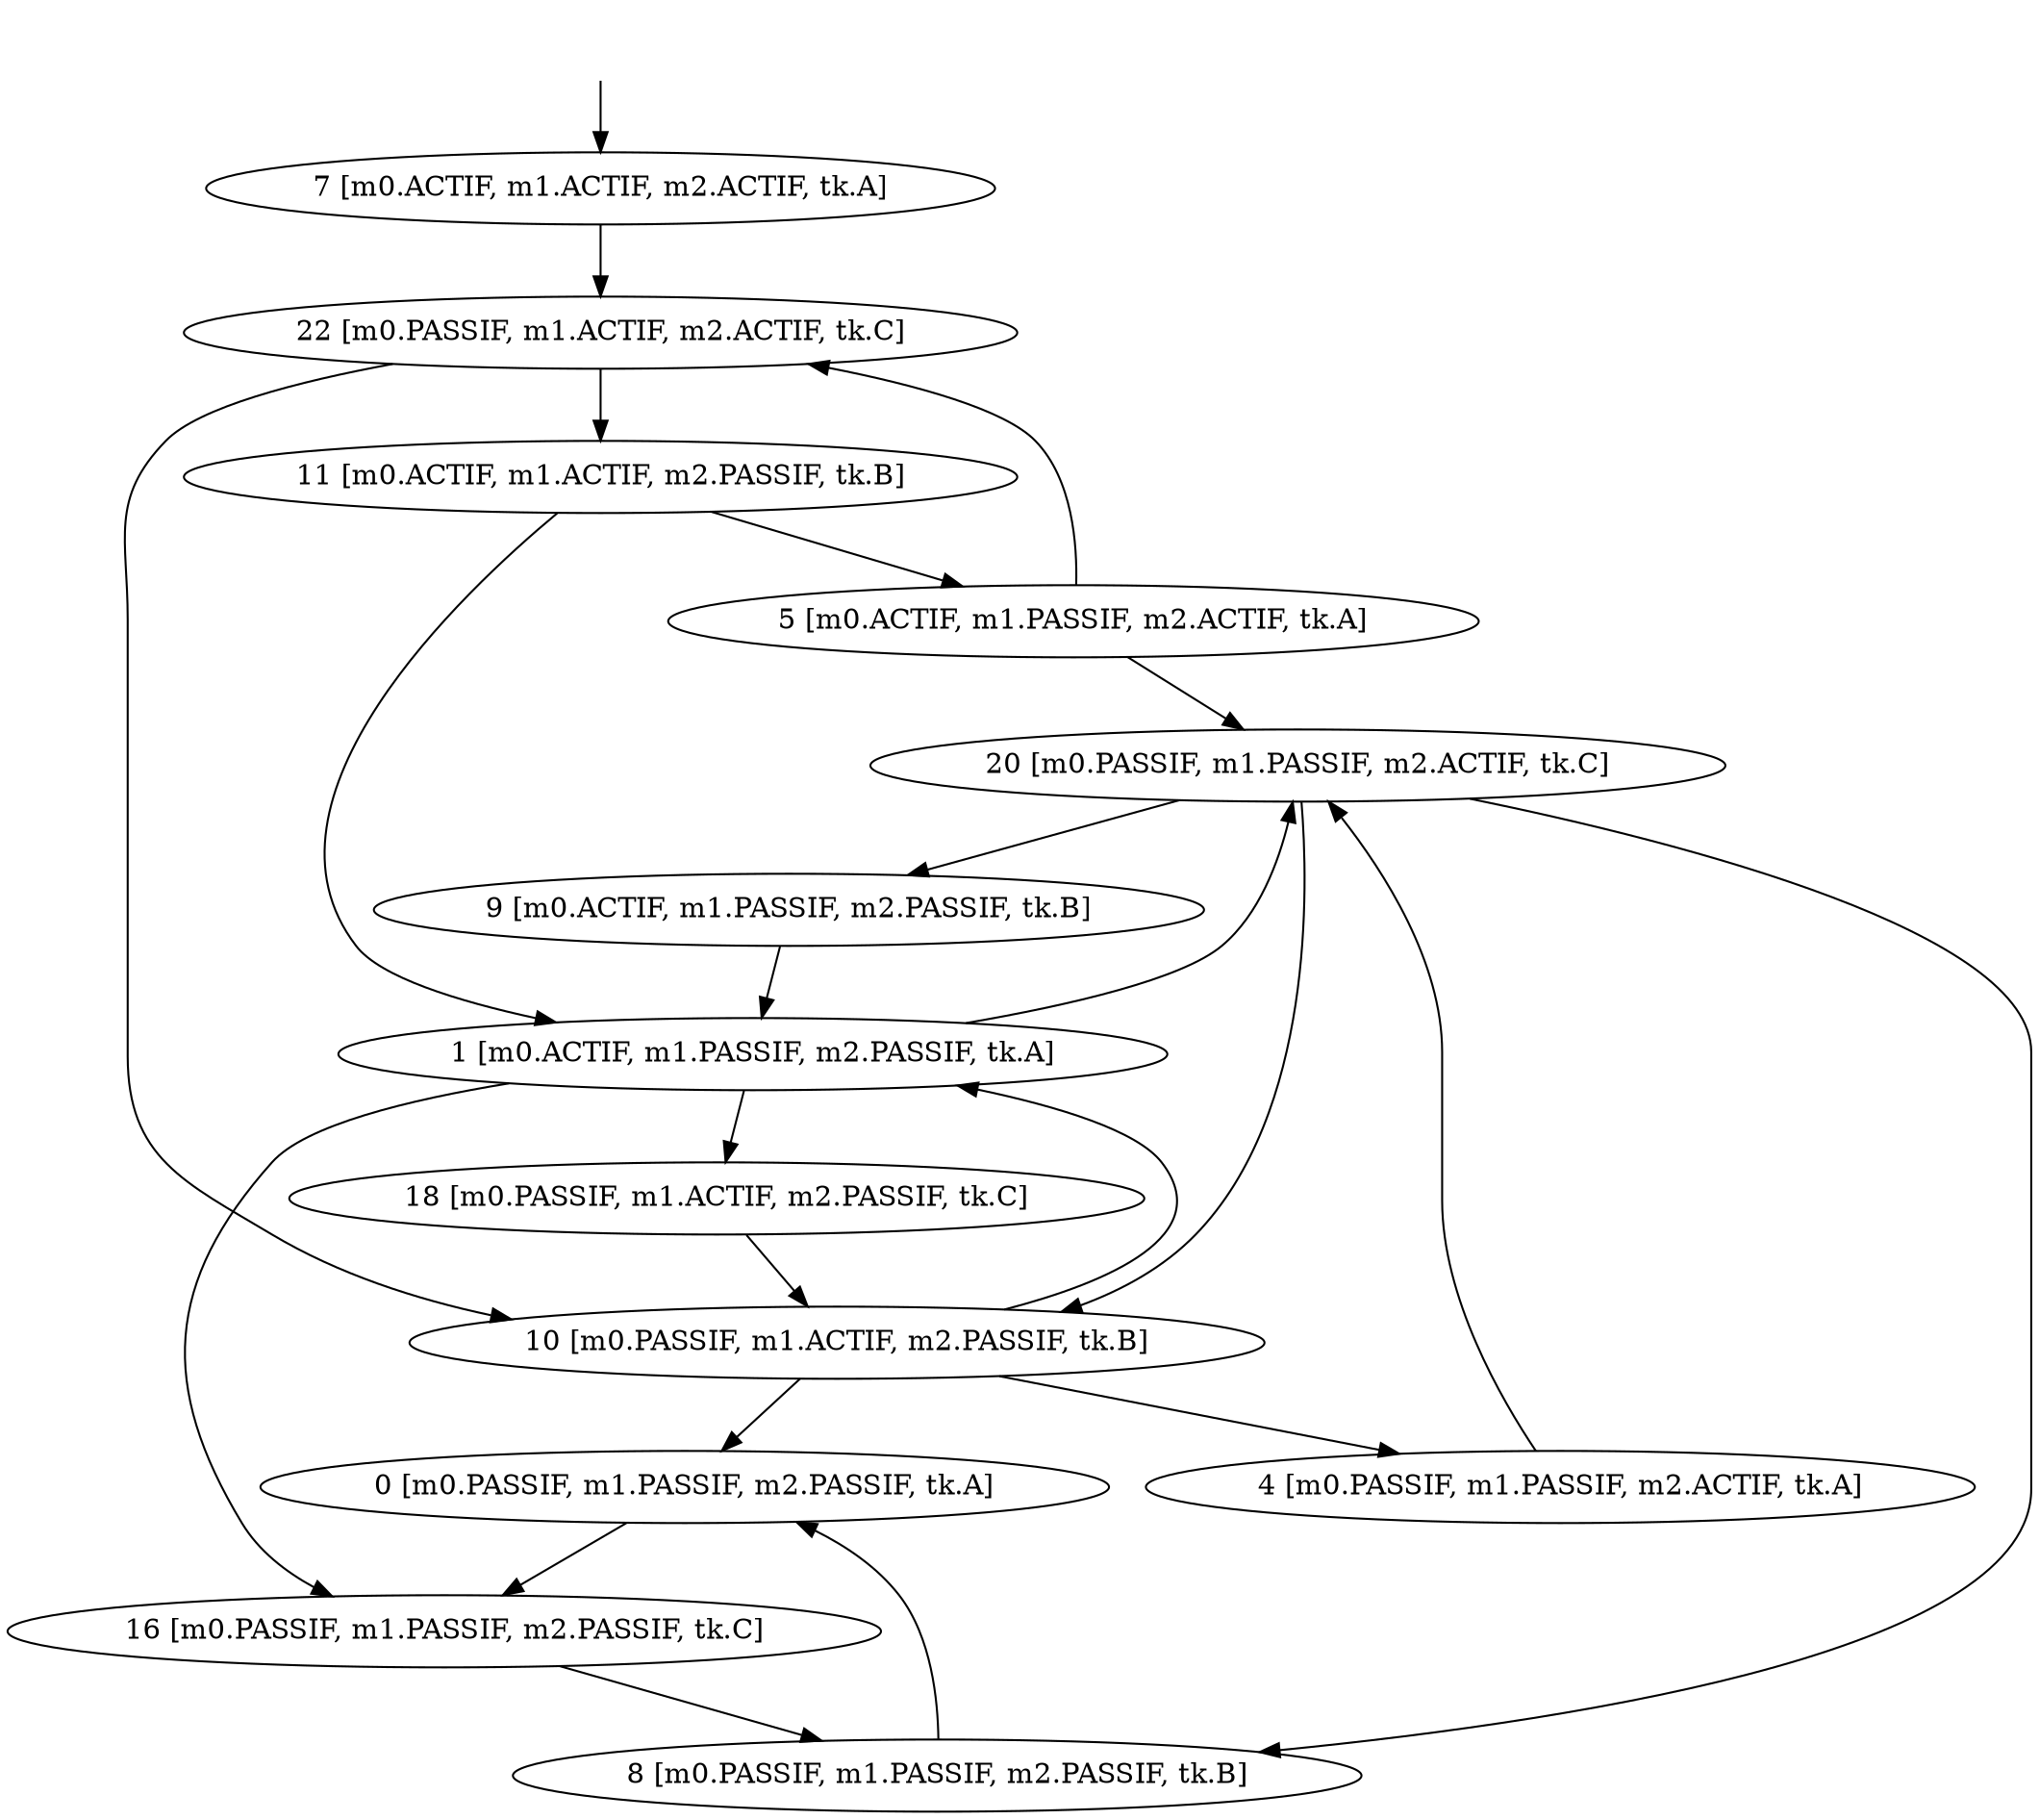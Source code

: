 digraph system {
_7[label="", shape=none ];
_7->7;
7 [label= "7 [m0.ACTIF, m1.ACTIF, m2.ACTIF, tk.A]"];
11 [label= "11 [m0.ACTIF, m1.ACTIF, m2.PASSIF, tk.B]"];
5 [label= "5 [m0.ACTIF, m1.PASSIF, m2.ACTIF, tk.A]"];
9 [label= "9 [m0.ACTIF, m1.PASSIF, m2.PASSIF, tk.B]"];
1 [label= "1 [m0.ACTIF, m1.PASSIF, m2.PASSIF, tk.A]"];
22 [label= "22 [m0.PASSIF, m1.ACTIF, m2.ACTIF, tk.C]"];
10 [label= "10 [m0.PASSIF, m1.ACTIF, m2.PASSIF, tk.B]"];
18 [label= "18 [m0.PASSIF, m1.ACTIF, m2.PASSIF, tk.C]"];
20 [label= "20 [m0.PASSIF, m1.PASSIF, m2.ACTIF, tk.C]"];
4 [label= "4 [m0.PASSIF, m1.PASSIF, m2.ACTIF, tk.A]"];
8 [label= "8 [m0.PASSIF, m1.PASSIF, m2.PASSIF, tk.B]"];
16 [label= "16 [m0.PASSIF, m1.PASSIF, m2.PASSIF, tk.C]"];
0 [label= "0 [m0.PASSIF, m1.PASSIF, m2.PASSIF, tk.A]"];
11->1 [label= ""];
11->5 [label= ""];
9->1 [label= ""];
7->22 [label= ""];
5->22 [label= ""];
1->18 [label= ""];
5->20 [label= ""];
1->16 [label= ""];
1->20 [label= ""];
22->11 [label= ""];
10->1 [label= ""];
20->9 [label= ""];
18->10 [label= ""];
22->10 [label= ""];
10->0 [label= ""];
10->4 [label= ""];
20->10 [label= ""];
4->20 [label= ""];
20->8 [label= ""];
8->0 [label= ""];
16->8 [label= ""];
0->16 [label= ""];
}
